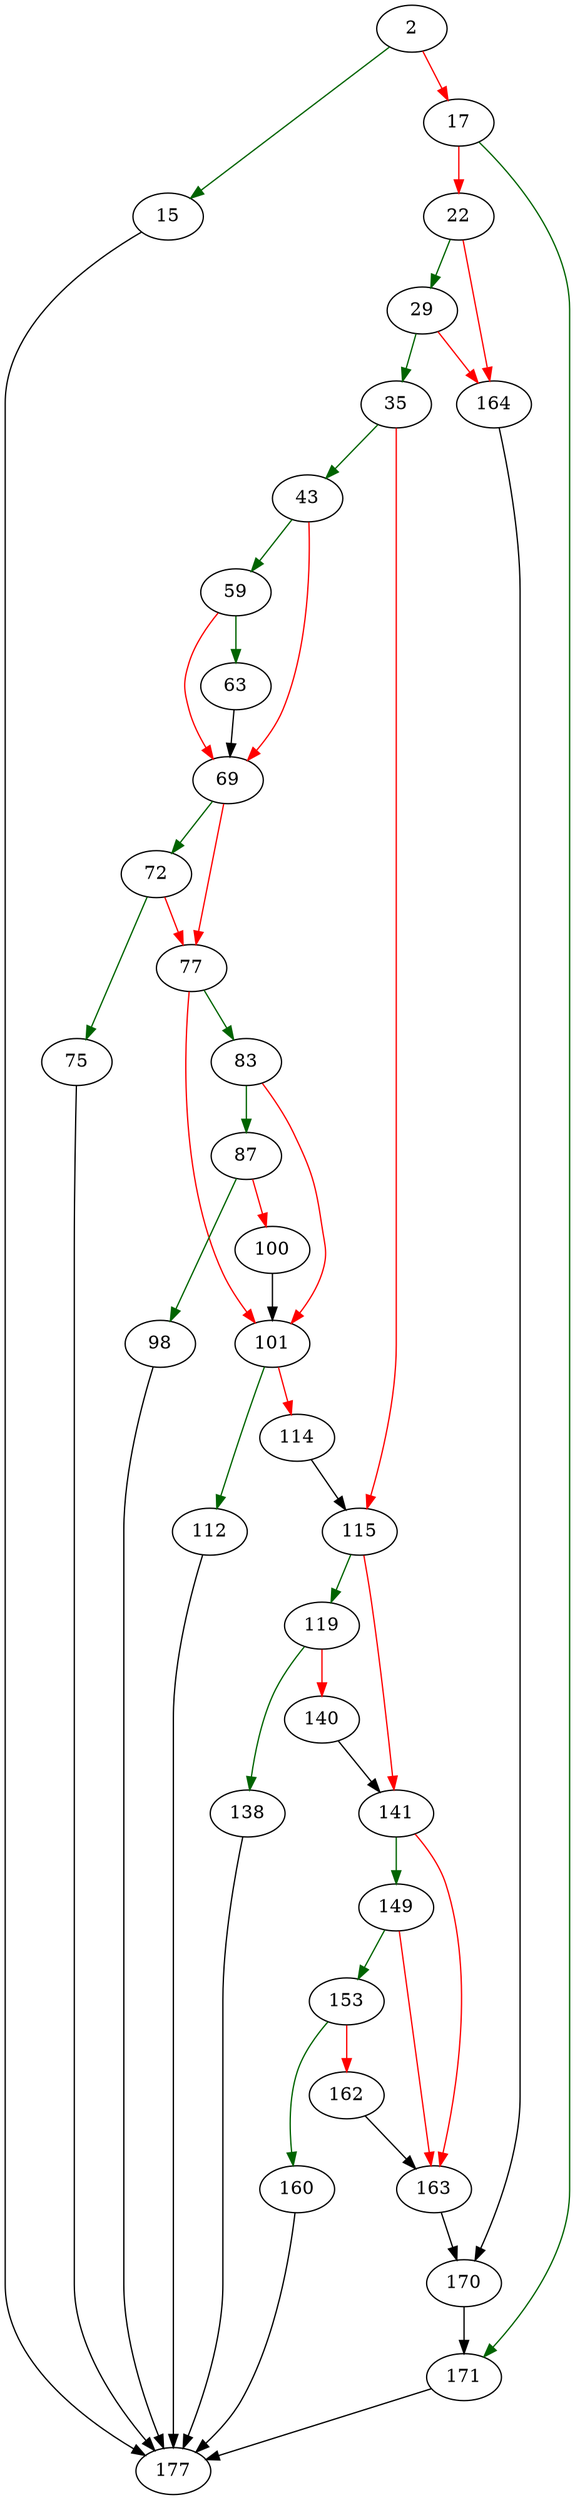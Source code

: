 strict digraph "syncJournal" {
	// Node definitions.
	2 [entry=true];
	15;
	17;
	177;
	171;
	22;
	29;
	164;
	35;
	43;
	115;
	59;
	69;
	63;
	72;
	77;
	75;
	83;
	101;
	87;
	98;
	100;
	112;
	114;
	119;
	141;
	138;
	140;
	149;
	163;
	153;
	160;
	162;
	170;

	// Edge definitions.
	2 -> 15 [
		color=darkgreen
		cond=true
	];
	2 -> 17 [
		color=red
		cond=false
	];
	15 -> 177;
	17 -> 171 [
		color=darkgreen
		cond=true
	];
	17 -> 22 [
		color=red
		cond=false
	];
	171 -> 177;
	22 -> 29 [
		color=darkgreen
		cond=true
	];
	22 -> 164 [
		color=red
		cond=false
	];
	29 -> 164 [
		color=red
		cond=false
	];
	29 -> 35 [
		color=darkgreen
		cond=true
	];
	164 -> 170;
	35 -> 43 [
		color=darkgreen
		cond=true
	];
	35 -> 115 [
		color=red
		cond=false
	];
	43 -> 59 [
		color=darkgreen
		cond=true
	];
	43 -> 69 [
		color=red
		cond=false
	];
	115 -> 119 [
		color=darkgreen
		cond=true
	];
	115 -> 141 [
		color=red
		cond=false
	];
	59 -> 69 [
		color=red
		cond=false
	];
	59 -> 63 [
		color=darkgreen
		cond=true
	];
	69 -> 72 [
		color=darkgreen
		cond=true
	];
	69 -> 77 [
		color=red
		cond=false
	];
	63 -> 69;
	72 -> 77 [
		color=red
		cond=false
	];
	72 -> 75 [
		color=darkgreen
		cond=true
	];
	77 -> 83 [
		color=darkgreen
		cond=true
	];
	77 -> 101 [
		color=red
		cond=false
	];
	75 -> 177;
	83 -> 101 [
		color=red
		cond=false
	];
	83 -> 87 [
		color=darkgreen
		cond=true
	];
	101 -> 112 [
		color=darkgreen
		cond=true
	];
	101 -> 114 [
		color=red
		cond=false
	];
	87 -> 98 [
		color=darkgreen
		cond=true
	];
	87 -> 100 [
		color=red
		cond=false
	];
	98 -> 177;
	100 -> 101;
	112 -> 177;
	114 -> 115;
	119 -> 138 [
		color=darkgreen
		cond=true
	];
	119 -> 140 [
		color=red
		cond=false
	];
	141 -> 149 [
		color=darkgreen
		cond=true
	];
	141 -> 163 [
		color=red
		cond=false
	];
	138 -> 177;
	140 -> 141;
	149 -> 163 [
		color=red
		cond=false
	];
	149 -> 153 [
		color=darkgreen
		cond=true
	];
	163 -> 170;
	153 -> 160 [
		color=darkgreen
		cond=true
	];
	153 -> 162 [
		color=red
		cond=false
	];
	160 -> 177;
	162 -> 163;
	170 -> 171;
}